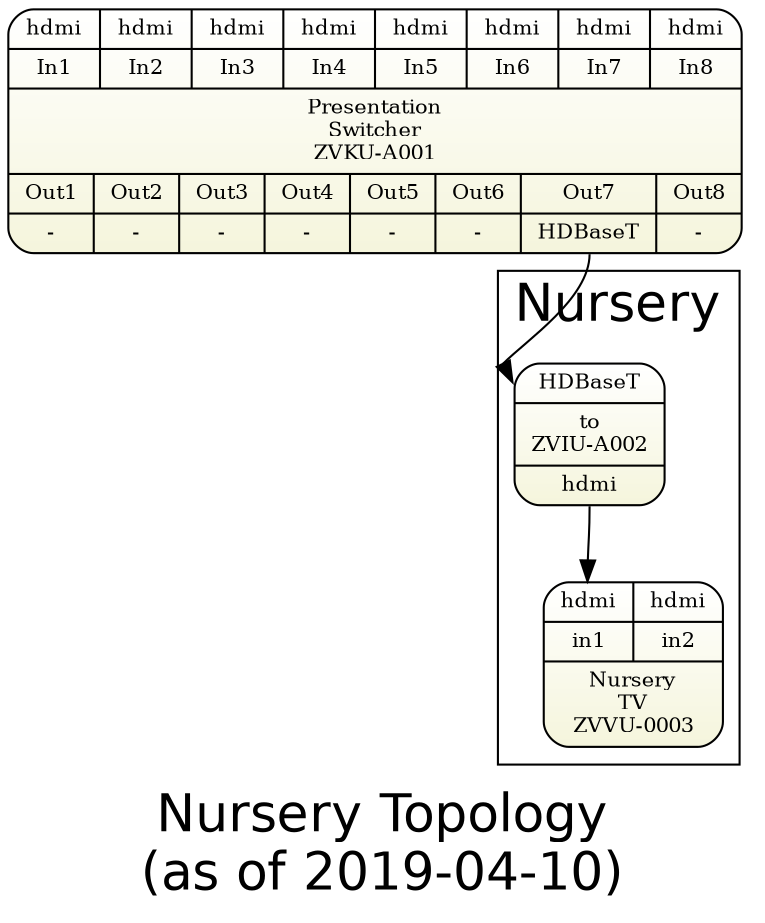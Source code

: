 digraph nursery { 
graph [overlap = true, fontsize = 25, rankdir=TB
      label="Nursery Topology\n(as of 2019-04-10)",
      fontname = Helvetica]
 
node [shape=Mrecord, style=filled , fillcolor="white:beige" ,fontsize = 10, 
      gradientangle=270]
  
pswitch [label="{
  {{<i1>hdmi|In1}|{<i2>hdmi|In2}|{<i3>hdmi|In3}|{<i4>hdmi|In4}|{<i5>hdmi|In5}|{<i6>hdmi|In6}|{<i7>hdmi|In7}|{<i8>hdmi|In8}}
  |{Presentation\nSwitcher\nZVKU-A001}|
  {{<o1>Out1|-}|{Out2|-}|{Out3|-}|{Out4|-}|{Out5|-}|{Out6|-}|{Out7|<o7>HDBaseT}|{Out8|-}}  
  }"]  
  
node [  tooltip="" ]

subgraph cluster_lobby { label="Nursery" 
  c62hdmi1   [label="{<i>HDBaseT| to\nZVIU-A002|<o>hdmi}", tooltip="In nursery"]
  nurserytv  [label="{ {{<i1>hdmi|in1} | {<i2>hdmi|in2}}|Nursery\nTV\nZVVU-0003}"]
}

pswitch:o7 -> c62hdmi1:i
c62hdmi1:o -> nurserytv:i1
}